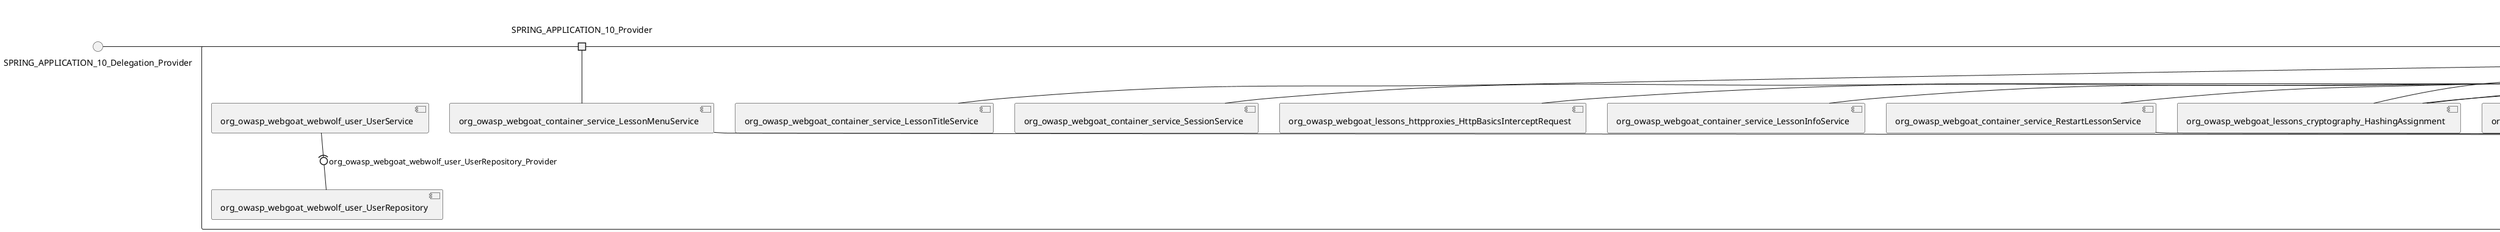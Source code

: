 @startuml
skinparam fixCircleLabelOverlapping true
skinparam componentStyle uml2
() SPRING_APPLICATION_10_Delegation_Provider
() SPRING_APPLICATION_11_Delegation_Provider
() SPRING_APPLICATION_12_Delegation_Provider
() SPRING_APPLICATION_13_Delegation_Provider
() SPRING_APPLICATION_14_Delegation_Provider
() SPRING_APPLICATION_15_Delegation_Provider
() SPRING_APPLICATION_16_Delegation_Provider
() SPRING_APPLICATION_2_Delegation_Provider
() SPRING_APPLICATION_3_Delegation_Provider
() SPRING_APPLICATION_4_Delegation_Provider
() SPRING_APPLICATION_5_Delegation_Provider
() SPRING_APPLICATION_6_Delegation_Provider
() SPRING_APPLICATION_7_Delegation_Provider
() SPRING_APPLICATION_8_Delegation_Provider
() SPRING_APPLICATION_9_Delegation_Provider
() SPRING_APPLICATION_BypassRestrictions_FieldRestrictions_POST_Delegation_Provider
() SPRING_APPLICATION_BypassRestrictions_frontendValidation_POST_Delegation_Provider
() SPRING_APPLICATION_ChromeDevTools_dummy_POST_Delegation_Provider
() SPRING_APPLICATION_ChromeDevTools_network_POST_Delegation_Provider
() SPRING_APPLICATION_CrossSiteScriptingStored_stored_xss_POST_Delegation_Provider
() SPRING_APPLICATION_CrossSiteScriptingStored_stored_xss_follow_up_POST_Delegation_Provider
() SPRING_APPLICATION_CrossSiteScripting_attack1_POST_Delegation_Provider
() SPRING_APPLICATION_CrossSiteScripting_attack3_POST_Delegation_Provider
() SPRING_APPLICATION_CrossSiteScripting_attack4_POST_Delegation_Provider
() SPRING_APPLICATION_CrossSiteScripting_attack5a_GET_Delegation_Provider
() SPRING_APPLICATION_CrossSiteScripting_attack6a_POST_Delegation_Provider
() SPRING_APPLICATION_CrossSiteScripting_dom_follow_up_POST_Delegation_Provider
() SPRING_APPLICATION_CrossSiteScripting_phone_home_xss_POST_Delegation_Provider
() SPRING_APPLICATION_CrossSiteScripting_quiz_GET_POST_Delegation_Provider
() SPRING_APPLICATION_Delegation_Provider
() SPRING_APPLICATION_GET_10_Delegation_Provider
() SPRING_APPLICATION_GET_11_Delegation_Provider
() SPRING_APPLICATION_GET_2_Delegation_Provider
() SPRING_APPLICATION_GET_3_Delegation_Provider
() SPRING_APPLICATION_GET_4_Delegation_Provider
() SPRING_APPLICATION_GET_5_Delegation_Provider
() SPRING_APPLICATION_GET_6_Delegation_Provider
() SPRING_APPLICATION_GET_7_Delegation_Provider
() SPRING_APPLICATION_GET_8_Delegation_Provider
() SPRING_APPLICATION_GET_9_Delegation_Provider
() SPRING_APPLICATION_GET_Delegation_Provider
() SPRING_APPLICATION_HtmlTampering_task_POST_Delegation_Provider
() SPRING_APPLICATION_HttpBasics_attack1_POST_Delegation_Provider
() SPRING_APPLICATION_HttpBasics_attack2_POST_Delegation_Provider
() SPRING_APPLICATION_IDOR_diff_attributes_POST_Delegation_Provider
() SPRING_APPLICATION_IDOR_login_POST_Delegation_Provider
() SPRING_APPLICATION_IDOR_profile_alt_path_POST_Delegation_Provider
() SPRING_APPLICATION_InsecureDeserialization_task_POST_Delegation_Provider
() SPRING_APPLICATION_InsecureLogin_Delegation_Provider
() SPRING_APPLICATION_JWT_decode_POST_Delegation_Provider
() SPRING_APPLICATION_JWT_jku_Delegation_Provider
() SPRING_APPLICATION_JWT_kid_Delegation_Provider
() SPRING_APPLICATION_JWT_quiz_GET_POST_Delegation_Provider
() SPRING_APPLICATION_JWT_refresh_Delegation_Provider
() SPRING_APPLICATION_JWT_secret_POST_Delegation_Provider
() SPRING_APPLICATION_JWT_votings_Delegation_Provider
() SPRING_APPLICATION_LogSpoofing_log_bleeding_POST_Delegation_Provider
() SPRING_APPLICATION_LogSpoofing_log_spoofing_POST_Delegation_Provider
() SPRING_APPLICATION_POST_10_Delegation_Provider
() SPRING_APPLICATION_POST_11_Delegation_Provider
() SPRING_APPLICATION_POST_12_Delegation_Provider
() SPRING_APPLICATION_POST_13_Delegation_Provider
() SPRING_APPLICATION_POST_14_Delegation_Provider
() SPRING_APPLICATION_POST_15_Delegation_Provider
() SPRING_APPLICATION_POST_16_Delegation_Provider
() SPRING_APPLICATION_POST_17_Delegation_Provider
() SPRING_APPLICATION_POST_18_Delegation_Provider
() SPRING_APPLICATION_POST_2_Delegation_Provider
() SPRING_APPLICATION_POST_3_Delegation_Provider
() SPRING_APPLICATION_POST_4_Delegation_Provider
() SPRING_APPLICATION_POST_5_Delegation_Provider
() SPRING_APPLICATION_POST_6_Delegation_Provider
() SPRING_APPLICATION_POST_7_Delegation_Provider
() SPRING_APPLICATION_POST_8_Delegation_Provider
() SPRING_APPLICATION_POST_9_Delegation_Provider
() SPRING_APPLICATION_POST_Delegation_Provider
() SPRING_APPLICATION_PUT_Delegation_Provider
() SPRING_APPLICATION_PasswordReset_ForgotPassword_create_password_reset_link_POST_Delegation_Provider
() SPRING_APPLICATION_PasswordReset_SecurityQuestions_POST_Delegation_Provider
() SPRING_APPLICATION_PasswordReset_reset_Delegation_Provider
() SPRING_APPLICATION_PasswordReset_simple_mail_reset_POST_Delegation_Provider
() SPRING_APPLICATION_PathTraversal_profile_picture_GET_Delegation_Provider
() SPRING_APPLICATION_PathTraversal_profile_picture_fix_GET_Delegation_Provider
() SPRING_APPLICATION_PathTraversal_profile_upload_POST_Delegation_Provider
() SPRING_APPLICATION_PathTraversal_profile_upload_fix_POST_Delegation_Provider
() SPRING_APPLICATION_PathTraversal_profile_upload_remove_user_input_POST_Delegation_Provider
() SPRING_APPLICATION_PathTraversal_random_POST_Delegation_Provider
() SPRING_APPLICATION_PathTraversal_random_picture_GET_Delegation_Provider
() SPRING_APPLICATION_PathTraversal_zip_slip_Delegation_Provider
() SPRING_APPLICATION_SSRF_task1_POST_Delegation_Provider
() SPRING_APPLICATION_SSRF_task2_POST_Delegation_Provider
() SPRING_APPLICATION_SecurePasswords_assignment_POST_Delegation_Provider
() SPRING_APPLICATION_SqlInjectionAdvanced_attack6a_POST_Delegation_Provider
() SPRING_APPLICATION_SqlInjectionAdvanced_attack6b_POST_Delegation_Provider
() SPRING_APPLICATION_SqlInjectionAdvanced_challenge_Login_POST_Delegation_Provider
() SPRING_APPLICATION_SqlInjectionAdvanced_challenge_PUT_Delegation_Provider
() SPRING_APPLICATION_SqlInjectionAdvanced_quiz_GET_POST_Delegation_Provider
() SPRING_APPLICATION_SqlInjectionMitigations_attack10a_POST_Delegation_Provider
() SPRING_APPLICATION_SqlInjectionMitigations_attack10b_POST_Delegation_Provider
() SPRING_APPLICATION_SqlInjectionMitigations_attack12a_POST_Delegation_Provider
() SPRING_APPLICATION_SqlInjectionMitigations_servers_GET_Delegation_Provider
() SPRING_APPLICATION_SqlInjection_assignment5a_POST_Delegation_Provider
() SPRING_APPLICATION_SqlInjection_assignment5b_POST_Delegation_Provider
() SPRING_APPLICATION_SqlInjection_attack10_POST_Delegation_Provider
() SPRING_APPLICATION_SqlInjection_attack2_POST_Delegation_Provider
() SPRING_APPLICATION_SqlInjection_attack3_POST_Delegation_Provider
() SPRING_APPLICATION_SqlInjection_attack4_POST_Delegation_Provider
() SPRING_APPLICATION_SqlInjection_attack5_POST_Delegation_Provider
() SPRING_APPLICATION_SqlInjection_attack8_POST_Delegation_Provider
() SPRING_APPLICATION_SqlInjection_attack9_POST_Delegation_Provider
() SPRING_APPLICATION_SqlOnlyInputValidationOnKeywords_attack_POST_Delegation_Provider
() SPRING_APPLICATION_SqlOnlyInputValidation_attack_POST_Delegation_Provider
() SPRING_APPLICATION_VulnerableComponents_attack1_POST_Delegation_Provider
() SPRING_APPLICATION_WebWolf_GET_Delegation_Provider
() SPRING_APPLICATION_WebWolf_landing_Delegation_Provider
() SPRING_APPLICATION_WebWolf_mail_Delegation_Provider
() SPRING_APPLICATION_challenge_1_POST_Delegation_Provider
() SPRING_APPLICATION_challenge_5_POST_Delegation_Provider
() SPRING_APPLICATION_challenge_7_Delegation_Provider
() SPRING_APPLICATION_challenge_8_Delegation_Provider
() SPRING_APPLICATION_challenge_logo_Delegation_Provider
() SPRING_APPLICATION_cia_quiz_GET_POST_Delegation_Provider
() SPRING_APPLICATION_clientSideFiltering_attack1_POST_Delegation_Provider
() SPRING_APPLICATION_clientSideFiltering_challenge_store_coupons_GET_Delegation_Provider
() SPRING_APPLICATION_clientSideFiltering_getItForFree_POST_Delegation_Provider
() SPRING_APPLICATION_clientSideFiltering_salaries_GET_Delegation_Provider
() SPRING_APPLICATION_crypto_encoding_basic_auth_POST_Delegation_Provider
() SPRING_APPLICATION_crypto_encoding_xor_POST_Delegation_Provider
() SPRING_APPLICATION_crypto_hashing_POST_Delegation_Provider
() SPRING_APPLICATION_crypto_secure_defaults_POST_Delegation_Provider
() SPRING_APPLICATION_crypto_signing_verify_POST_Delegation_Provider
() SPRING_APPLICATION_csrf_feedback_message_POST_Delegation_Provider
() SPRING_APPLICATION_csrf_review_POST_Delegation_Provider
() SPRING_APPLICATION_files_GET_Delegation_Provider
() SPRING_APPLICATION_fileupload_POST_Delegation_Provider
() SPRING_APPLICATION_jwt_Delegation_Provider
() SPRING_APPLICATION_landing_Delegation_Provider
() SPRING_APPLICATION_lesson_template_Delegation_Provider
() SPRING_APPLICATION_login_oauth_mvc_GET_Delegation_Provider
() SPRING_APPLICATION_mail_DELETE_GET_POST_Delegation_Provider
() SPRING_APPLICATION_register_mvc_POST_Delegation_Provider
() SPRING_APPLICATION_registration_GET_Delegation_Provider
() SPRING_APPLICATION_requests_GET_Delegation_Provider
() SPRING_APPLICATION_scoreboard_data_GET_Delegation_Provider
() SPRING_APPLICATION_server_directory_GET_Delegation_Provider
() SPRING_APPLICATION_service_debug_labels_mvc_Delegation_Provider
() SPRING_APPLICATION_service_lessonoverview_mvc_Delegation_Provider
() SPRING_APPLICATION_xxe_comments_GET_Delegation_Provider
rectangle System {
[org_owasp_webgoat_container_HammerHead] [[webgoat-webgoat.repository#_WTwDMlRlEe-xbrenR4bjzw]]
[org_owasp_webgoat_container_WebWolfRedirect] [[webgoat-webgoat.repository#_WTwDMlRlEe-xbrenR4bjzw]]
[org_owasp_webgoat_container_controller_StartLesson] [[webgoat-webgoat.repository#_WTwDMlRlEe-xbrenR4bjzw]]
[org_owasp_webgoat_container_controller_Welcome] [[webgoat-webgoat.repository#_WTwDMlRlEe-xbrenR4bjzw]]
[org_owasp_webgoat_container_i18n_PluginMessages_Provider] [[webgoat-webgoat.repository#_WTwDMlRlEe-xbrenR4bjzw]]
[org_owasp_webgoat_container_report_ReportCardController] [[webgoat-webgoat.repository#_WTwDMlRlEe-xbrenR4bjzw]]
[org_owasp_webgoat_container_service_EnvironmentService] [[webgoat-webgoat.repository#_WTwDMlRlEe-xbrenR4bjzw]]
[org_owasp_webgoat_container_service_HintService] [[webgoat-webgoat.repository#_WTwDMlRlEe-xbrenR4bjzw]]
[org_owasp_webgoat_container_service_LabelDebugService] [[webgoat-webgoat.repository#_WTwDMlRlEe-xbrenR4bjzw]]
[org_owasp_webgoat_container_service_LabelService] [[webgoat-webgoat.repository#_WTwDMlRlEe-xbrenR4bjzw]]
[org_owasp_webgoat_container_service_LessonInfoService] [[webgoat-webgoat.repository#_WTwDMlRlEe-xbrenR4bjzw]]
[org_owasp_webgoat_container_service_LessonMenuService] [[webgoat-webgoat.repository#_WTwDMlRlEe-xbrenR4bjzw]]
[org_owasp_webgoat_container_service_LessonProgressService] [[webgoat-webgoat.repository#_WTwDMlRlEe-xbrenR4bjzw]]
[org_owasp_webgoat_container_service_LessonTitleService] [[webgoat-webgoat.repository#_WTwDMlRlEe-xbrenR4bjzw]]
[org_owasp_webgoat_container_service_RestartLessonService] [[webgoat-webgoat.repository#_WTwDMlRlEe-xbrenR4bjzw]]
[org_owasp_webgoat_container_service_SessionService] [[webgoat-webgoat.repository#_WTwDMlRlEe-xbrenR4bjzw]]
[org_owasp_webgoat_container_session_UserSessionData_Provider] [[webgoat-webgoat.repository#_WTwDMlRlEe-xbrenR4bjzw]]
[org_owasp_webgoat_container_session_WebSession_Provider] [[webgoat-webgoat.repository#_WTwDMlRlEe-xbrenR4bjzw]]
[org_owasp_webgoat_container_users_RegistrationController] [[webgoat-webgoat.repository#_WTwDMlRlEe-xbrenR4bjzw]]
[org_owasp_webgoat_container_users_Scoreboard] [[webgoat-webgoat.repository#_WTwDMlRlEe-xbrenR4bjzw]]
[org_owasp_webgoat_container_users_UserProgressRepository] [[webgoat-webgoat.repository#_WTwDMlRlEe-xbrenR4bjzw]]
[org_owasp_webgoat_container_users_UserRepository] [[webgoat-webgoat.repository#_WTwDMlRlEe-xbrenR4bjzw]]
[org_owasp_webgoat_container_users_UserService] [[webgoat-webgoat.repository#_WTwDMlRlEe-xbrenR4bjzw]]
[org_owasp_webgoat_lessons_authbypass_VerifyAccount] [[webgoat-webgoat.repository#_WTwDMlRlEe-xbrenR4bjzw]]
[org_owasp_webgoat_lessons_bypassrestrictions_BypassRestrictionsFieldRestrictions] [[webgoat-webgoat.repository#_WTwDMlRlEe-xbrenR4bjzw]]
[org_owasp_webgoat_lessons_bypassrestrictions_BypassRestrictionsFrontendValidation] [[webgoat-webgoat.repository#_WTwDMlRlEe-xbrenR4bjzw]]
[org_owasp_webgoat_lessons_challenges_FlagController] [[webgoat-webgoat.repository#_WTwDMlRlEe-xbrenR4bjzw]]
[org_owasp_webgoat_lessons_challenges_challenge1_Assignment1] [[webgoat-webgoat.repository#_WTwDMlRlEe-xbrenR4bjzw]]
[org_owasp_webgoat_lessons_challenges_challenge1_ImageServlet] [[webgoat-webgoat.repository#_WTwDMlRlEe-xbrenR4bjzw]]
[org_owasp_webgoat_lessons_challenges_challenge5_Assignment5] [[webgoat-webgoat.repository#_WTwDMlRlEe-xbrenR4bjzw]]
[org_owasp_webgoat_lessons_challenges_challenge7_Assignment7] [[webgoat-webgoat.repository#_WTwDMlRlEe-xbrenR4bjzw]]
[org_owasp_webgoat_lessons_challenges_challenge8_Assignment8] [[webgoat-webgoat.repository#_WTwDMlRlEe-xbrenR4bjzw]]
[org_owasp_webgoat_lessons_chromedevtools_NetworkDummy] [[webgoat-webgoat.repository#_WTwDMlRlEe-xbrenR4bjzw]]
[org_owasp_webgoat_lessons_chromedevtools_NetworkLesson] [[webgoat-webgoat.repository#_WTwDMlRlEe-xbrenR4bjzw]]
[org_owasp_webgoat_lessons_cia_CIAQuiz] [[webgoat-webgoat.repository#_WTwDMlRlEe-xbrenR4bjzw]]
[org_owasp_webgoat_lessons_clientsidefiltering_ClientSideFilteringAssignment] [[webgoat-webgoat.repository#_WTwDMlRlEe-xbrenR4bjzw]]
[org_owasp_webgoat_lessons_clientsidefiltering_ClientSideFilteringFreeAssignment] [[webgoat-webgoat.repository#_WTwDMlRlEe-xbrenR4bjzw]]
[org_owasp_webgoat_lessons_clientsidefiltering_Salaries] [[webgoat-webgoat.repository#_WTwDMlRlEe-xbrenR4bjzw]]
[org_owasp_webgoat_lessons_clientsidefiltering_ShopEndpoint] [[webgoat-webgoat.repository#_WTwDMlRlEe-xbrenR4bjzw]]
[org_owasp_webgoat_lessons_cryptography_EncodingAssignment] [[webgoat-webgoat.repository#_WTwDMlRlEe-xbrenR4bjzw]]
[org_owasp_webgoat_lessons_cryptography_HashingAssignment] [[webgoat-webgoat.repository#_WTwDMlRlEe-xbrenR4bjzw]]
[org_owasp_webgoat_lessons_cryptography_SecureDefaultsAssignment] [[webgoat-webgoat.repository#_WTwDMlRlEe-xbrenR4bjzw]]
[org_owasp_webgoat_lessons_cryptography_SigningAssignment] [[webgoat-webgoat.repository#_WTwDMlRlEe-xbrenR4bjzw]]
[org_owasp_webgoat_lessons_cryptography_XOREncodingAssignment] [[webgoat-webgoat.repository#_WTwDMlRlEe-xbrenR4bjzw]]
[org_owasp_webgoat_lessons_csrf_CSRFConfirmFlag1] [[webgoat-webgoat.repository#_WTwDMlRlEe-xbrenR4bjzw]]
[org_owasp_webgoat_lessons_csrf_CSRFFeedback] [[webgoat-webgoat.repository#_WTwDMlRlEe-xbrenR4bjzw]]
[org_owasp_webgoat_lessons_csrf_CSRFGetFlag] [[webgoat-webgoat.repository#_WTwDMlRlEe-xbrenR4bjzw]]
[org_owasp_webgoat_lessons_csrf_CSRFLogin] [[webgoat-webgoat.repository#_WTwDMlRlEe-xbrenR4bjzw]]
[org_owasp_webgoat_lessons_csrf_ForgedReviews] [[webgoat-webgoat.repository#_WTwDMlRlEe-xbrenR4bjzw]]
[org_owasp_webgoat_lessons_csrf_ObjectMapper_Provider] [[webgoat-webgoat.repository#_WTwDMlRlEe-xbrenR4bjzw]]
[org_owasp_webgoat_lessons_deserialization_InsecureDeserializationTask] [[webgoat-webgoat.repository#_WTwDMlRlEe-xbrenR4bjzw]]
[org_owasp_webgoat_lessons_hijacksession_HijackSessionAssignment] [[webgoat-webgoat.repository#_WTwDMlRlEe-xbrenR4bjzw]]
[org_owasp_webgoat_lessons_hijacksession_cas_HijackSessionAuthenticationProvider] [[webgoat-webgoat.repository#_WTwDMlRlEe-xbrenR4bjzw]]
[org_owasp_webgoat_lessons_htmltampering_HtmlTamperingTask] [[webgoat-webgoat.repository#_WTwDMlRlEe-xbrenR4bjzw]]
[org_owasp_webgoat_lessons_httpbasics_HttpBasicsLesson] [[webgoat-webgoat.repository#_WTwDMlRlEe-xbrenR4bjzw]]
[org_owasp_webgoat_lessons_httpbasics_HttpBasicsQuiz] [[webgoat-webgoat.repository#_WTwDMlRlEe-xbrenR4bjzw]]
[org_owasp_webgoat_lessons_httpproxies_HttpBasicsInterceptRequest] [[webgoat-webgoat.repository#_WTwDMlRlEe-xbrenR4bjzw]]
[org_owasp_webgoat_lessons_idor_IDORDiffAttributes] [[webgoat-webgoat.repository#_WTwDMlRlEe-xbrenR4bjzw]]
[org_owasp_webgoat_lessons_idor_IDOREditOtherProfile] [[webgoat-webgoat.repository#_WTwDMlRlEe-xbrenR4bjzw]]
[org_owasp_webgoat_lessons_idor_IDORLogin] [[webgoat-webgoat.repository#_WTwDMlRlEe-xbrenR4bjzw]]
[org_owasp_webgoat_lessons_idor_IDORViewOtherProfile] [[webgoat-webgoat.repository#_WTwDMlRlEe-xbrenR4bjzw]]
[org_owasp_webgoat_lessons_idor_IDORViewOwnProfile] [[webgoat-webgoat.repository#_WTwDMlRlEe-xbrenR4bjzw]]
[org_owasp_webgoat_lessons_idor_IDORViewOwnProfileAltUrl] [[webgoat-webgoat.repository#_WTwDMlRlEe-xbrenR4bjzw]]
[org_owasp_webgoat_lessons_insecurelogin_InsecureLoginTask] [[webgoat-webgoat.repository#_WTwDMlRlEe-xbrenR4bjzw]]
[org_owasp_webgoat_lessons_jwt_JWTDecodeEndpoint] [[webgoat-webgoat.repository#_WTwDMlRlEe-xbrenR4bjzw]]
[org_owasp_webgoat_lessons_jwt_JWTQuiz] [[webgoat-webgoat.repository#_WTwDMlRlEe-xbrenR4bjzw]]
[org_owasp_webgoat_lessons_jwt_JWTRefreshEndpoint] [[webgoat-webgoat.repository#_WTwDMlRlEe-xbrenR4bjzw]]
[org_owasp_webgoat_lessons_jwt_JWTSecretKeyEndpoint] [[webgoat-webgoat.repository#_WTwDMlRlEe-xbrenR4bjzw]]
[org_owasp_webgoat_lessons_jwt_JWTVotesEndpoint] [[webgoat-webgoat.repository#_WTwDMlRlEe-xbrenR4bjzw]]
[org_owasp_webgoat_lessons_jwt_claimmisuse_JWTHeaderJKUEndpoint] [[webgoat-webgoat.repository#_WTwDMlRlEe-xbrenR4bjzw]]
[org_owasp_webgoat_lessons_jwt_claimmisuse_JWTHeaderKIDEndpoint] [[webgoat-webgoat.repository#_WTwDMlRlEe-xbrenR4bjzw]]
[org_owasp_webgoat_lessons_lessontemplate_SampleAttack] [[webgoat-webgoat.repository#_WTwDMlRlEe-xbrenR4bjzw]]
[org_owasp_webgoat_lessons_logging_LogBleedingTask] [[webgoat-webgoat.repository#_WTwDMlRlEe-xbrenR4bjzw]]
[org_owasp_webgoat_lessons_logging_LogSpoofingTask] [[webgoat-webgoat.repository#_WTwDMlRlEe-xbrenR4bjzw]]
[org_owasp_webgoat_lessons_missingac_MissingFunctionACHiddenMenus] [[webgoat-webgoat.repository#_WTwDMlRlEe-xbrenR4bjzw]]
[org_owasp_webgoat_lessons_missingac_MissingFunctionACUsers] [[webgoat-webgoat.repository#_WTwDMlRlEe-xbrenR4bjzw]]
[org_owasp_webgoat_lessons_missingac_MissingFunctionACYourHash] [[webgoat-webgoat.repository#_WTwDMlRlEe-xbrenR4bjzw]]
[org_owasp_webgoat_lessons_missingac_MissingFunctionACYourHashAdmin] [[webgoat-webgoat.repository#_WTwDMlRlEe-xbrenR4bjzw]]
[org_owasp_webgoat_lessons_passwordreset_QuestionsAssignment] [[webgoat-webgoat.repository#_WTwDMlRlEe-xbrenR4bjzw]]
[org_owasp_webgoat_lessons_passwordreset_ResetLinkAssignment] [[webgoat-webgoat.repository#_WTwDMlRlEe-xbrenR4bjzw]]
[org_owasp_webgoat_lessons_passwordreset_ResetLinkAssignmentForgotPassword] [[webgoat-webgoat.repository#_WTwDMlRlEe-xbrenR4bjzw]]
[org_owasp_webgoat_lessons_passwordreset_SecurityQuestionAssignment] [[webgoat-webgoat.repository#_WTwDMlRlEe-xbrenR4bjzw]]
[org_owasp_webgoat_lessons_passwordreset_SimpleMailAssignment] [[webgoat-webgoat.repository#_WTwDMlRlEe-xbrenR4bjzw]]
[org_owasp_webgoat_lessons_passwordreset_TriedQuestions] [[webgoat-webgoat.repository#_WTwDMlRlEe-xbrenR4bjzw]]
[org_owasp_webgoat_lessons_pathtraversal_ProfileUpload] [[webgoat-webgoat.repository#_WTwDMlRlEe-xbrenR4bjzw]]
[org_owasp_webgoat_lessons_pathtraversal_ProfileUploadFix] [[webgoat-webgoat.repository#_WTwDMlRlEe-xbrenR4bjzw]]
[org_owasp_webgoat_lessons_pathtraversal_ProfileUploadRemoveUserInput] [[webgoat-webgoat.repository#_WTwDMlRlEe-xbrenR4bjzw]]
[org_owasp_webgoat_lessons_pathtraversal_ProfileUploadRetrieval] [[webgoat-webgoat.repository#_WTwDMlRlEe-xbrenR4bjzw]]
[org_owasp_webgoat_lessons_pathtraversal_ProfileZipSlip] [[webgoat-webgoat.repository#_WTwDMlRlEe-xbrenR4bjzw]]
[org_owasp_webgoat_lessons_securepasswords_SecurePasswordsAssignment] [[webgoat-webgoat.repository#_WTwDMlRlEe-xbrenR4bjzw]]
[org_owasp_webgoat_lessons_spoofcookie_SpoofCookieAssignment] [[webgoat-webgoat.repository#_WTwDMlRlEe-xbrenR4bjzw]]
[org_owasp_webgoat_lessons_sqlinjection_advanced_SqlInjectionChallenge] [[webgoat-webgoat.repository#_WTwDMlRlEe-xbrenR4bjzw]]
[org_owasp_webgoat_lessons_sqlinjection_advanced_SqlInjectionChallengeLogin] [[webgoat-webgoat.repository#_WTwDMlRlEe-xbrenR4bjzw]]
[org_owasp_webgoat_lessons_sqlinjection_advanced_SqlInjectionLesson6a] [[webgoat-webgoat.repository#_WTwDMlRlEe-xbrenR4bjzw]]
[org_owasp_webgoat_lessons_sqlinjection_advanced_SqlInjectionLesson6b] [[webgoat-webgoat.repository#_WTwDMlRlEe-xbrenR4bjzw]]
[org_owasp_webgoat_lessons_sqlinjection_advanced_SqlInjectionQuiz] [[webgoat-webgoat.repository#_WTwDMlRlEe-xbrenR4bjzw]]
[org_owasp_webgoat_lessons_sqlinjection_introduction_SqlInjectionLesson10] [[webgoat-webgoat.repository#_WTwDMlRlEe-xbrenR4bjzw]]
[org_owasp_webgoat_lessons_sqlinjection_introduction_SqlInjectionLesson2] [[webgoat-webgoat.repository#_WTwDMlRlEe-xbrenR4bjzw]]
[org_owasp_webgoat_lessons_sqlinjection_introduction_SqlInjectionLesson3] [[webgoat-webgoat.repository#_WTwDMlRlEe-xbrenR4bjzw]]
[org_owasp_webgoat_lessons_sqlinjection_introduction_SqlInjectionLesson4] [[webgoat-webgoat.repository#_WTwDMlRlEe-xbrenR4bjzw]]
[org_owasp_webgoat_lessons_sqlinjection_introduction_SqlInjectionLesson5] [[webgoat-webgoat.repository#_WTwDMlRlEe-xbrenR4bjzw]]
[org_owasp_webgoat_lessons_sqlinjection_introduction_SqlInjectionLesson5a] [[webgoat-webgoat.repository#_WTwDMlRlEe-xbrenR4bjzw]]
[org_owasp_webgoat_lessons_sqlinjection_introduction_SqlInjectionLesson5b] [[webgoat-webgoat.repository#_WTwDMlRlEe-xbrenR4bjzw]]
[org_owasp_webgoat_lessons_sqlinjection_introduction_SqlInjectionLesson8] [[webgoat-webgoat.repository#_WTwDMlRlEe-xbrenR4bjzw]]
[org_owasp_webgoat_lessons_sqlinjection_introduction_SqlInjectionLesson9] [[webgoat-webgoat.repository#_WTwDMlRlEe-xbrenR4bjzw]]
[org_owasp_webgoat_lessons_sqlinjection_mitigation_Servers] [[webgoat-webgoat.repository#_WTwDMlRlEe-xbrenR4bjzw]]
[org_owasp_webgoat_lessons_sqlinjection_mitigation_SqlInjectionLesson10a] [[webgoat-webgoat.repository#_WTwDMlRlEe-xbrenR4bjzw]]
[org_owasp_webgoat_lessons_sqlinjection_mitigation_SqlInjectionLesson10b] [[webgoat-webgoat.repository#_WTwDMlRlEe-xbrenR4bjzw]]
[org_owasp_webgoat_lessons_sqlinjection_mitigation_SqlInjectionLesson13] [[webgoat-webgoat.repository#_WTwDMlRlEe-xbrenR4bjzw]]
[org_owasp_webgoat_lessons_sqlinjection_mitigation_SqlOnlyInputValidation] [[webgoat-webgoat.repository#_WTwDMlRlEe-xbrenR4bjzw]]
[org_owasp_webgoat_lessons_sqlinjection_mitigation_SqlOnlyInputValidationOnKeywords] [[webgoat-webgoat.repository#_WTwDMlRlEe-xbrenR4bjzw]]
[org_owasp_webgoat_lessons_ssrf_SSRFTask1] [[webgoat-webgoat.repository#_WTwDMlRlEe-xbrenR4bjzw]]
[org_owasp_webgoat_lessons_ssrf_SSRFTask2] [[webgoat-webgoat.repository#_WTwDMlRlEe-xbrenR4bjzw]]
[org_owasp_webgoat_lessons_vulnerablecomponents_VulnerableComponentsLesson] [[webgoat-webgoat.repository#_WTwDMlRlEe-xbrenR4bjzw]]
[org_owasp_webgoat_lessons_webwolfintroduction_LandingAssignment] [[webgoat-webgoat.repository#_WTwDMlRlEe-xbrenR4bjzw]]
[org_owasp_webgoat_lessons_webwolfintroduction_MailAssignment] [[webgoat-webgoat.repository#_WTwDMlRlEe-xbrenR4bjzw]]
[org_owasp_webgoat_lessons_xss_CrossSiteScriptingLesson1] [[webgoat-webgoat.repository#_WTwDMlRlEe-xbrenR4bjzw]]
[org_owasp_webgoat_lessons_xss_CrossSiteScriptingLesson3] [[webgoat-webgoat.repository#_WTwDMlRlEe-xbrenR4bjzw]]
[org_owasp_webgoat_lessons_xss_CrossSiteScriptingLesson4] [[webgoat-webgoat.repository#_WTwDMlRlEe-xbrenR4bjzw]]
[org_owasp_webgoat_lessons_xss_CrossSiteScriptingLesson5a] [[webgoat-webgoat.repository#_WTwDMlRlEe-xbrenR4bjzw]]
[org_owasp_webgoat_lessons_xss_CrossSiteScriptingLesson6a] [[webgoat-webgoat.repository#_WTwDMlRlEe-xbrenR4bjzw]]
[org_owasp_webgoat_lessons_xss_CrossSiteScriptingQuiz] [[webgoat-webgoat.repository#_WTwDMlRlEe-xbrenR4bjzw]]
[org_owasp_webgoat_lessons_xss_DOMCrossSiteScripting] [[webgoat-webgoat.repository#_WTwDMlRlEe-xbrenR4bjzw]]
[org_owasp_webgoat_lessons_xss_DOMCrossSiteScriptingVerifier] [[webgoat-webgoat.repository#_WTwDMlRlEe-xbrenR4bjzw]]
[org_owasp_webgoat_lessons_xss_stored_StoredCrossSiteScriptingVerifier] [[webgoat-webgoat.repository#_WTwDMlRlEe-xbrenR4bjzw]]
[org_owasp_webgoat_lessons_xss_stored_StoredXssComments] [[webgoat-webgoat.repository#_WTwDMlRlEe-xbrenR4bjzw]]
[org_owasp_webgoat_lessons_xxe_BlindSendFileAssignment] [[webgoat-webgoat.repository#_WTwDMlRlEe-xbrenR4bjzw]]
[org_owasp_webgoat_lessons_xxe_CommentsCache] [[webgoat-webgoat.repository#_WTwDMlRlEe-xbrenR4bjzw]]
[org_owasp_webgoat_lessons_xxe_CommentsEndpoint] [[webgoat-webgoat.repository#_WTwDMlRlEe-xbrenR4bjzw]]
[org_owasp_webgoat_lessons_xxe_ContentTypeAssignment] [[webgoat-webgoat.repository#_WTwDMlRlEe-xbrenR4bjzw]]
[org_owasp_webgoat_lessons_xxe_SimpleXXE] [[webgoat-webgoat.repository#_WTwDMlRlEe-xbrenR4bjzw]]
[org_owasp_webgoat_webwolf_FileServer] [[webgoat-webgoat.repository#_WTwDMlRlEe-xbrenR4bjzw]]
[org_owasp_webgoat_webwolf_jwt_JWTController] [[webgoat-webgoat.repository#_WTwDMlRlEe-xbrenR4bjzw]]
[org_owasp_webgoat_webwolf_mailbox_MailboxController] [[webgoat-webgoat.repository#_WTwDMlRlEe-xbrenR4bjzw]]
[org_owasp_webgoat_webwolf_mailbox_MailboxRepository] [[webgoat-webgoat.repository#_WTwDMlRlEe-xbrenR4bjzw]]
[org_owasp_webgoat_webwolf_requests_LandingPage] [[webgoat-webgoat.repository#_WTwDMlRlEe-xbrenR4bjzw]]
[org_owasp_webgoat_webwolf_requests_Requests] [[webgoat-webgoat.repository#_WTwDMlRlEe-xbrenR4bjzw]]
[org_owasp_webgoat_webwolf_user_UserRepository] [[webgoat-webgoat.repository#_WTwDMlRlEe-xbrenR4bjzw]]
[org_owasp_webgoat_webwolf_user_UserService] [[webgoat-webgoat.repository#_WTwDMlRlEe-xbrenR4bjzw]]
port SPRING_APPLICATION_10_Provider
SPRING_APPLICATION_10_Delegation_Provider - SPRING_APPLICATION_10_Provider
SPRING_APPLICATION_10_Provider - [org_owasp_webgoat_container_service_LessonMenuService]
port SPRING_APPLICATION_11_Provider
SPRING_APPLICATION_11_Delegation_Provider - SPRING_APPLICATION_11_Provider
SPRING_APPLICATION_11_Provider - [org_owasp_webgoat_lessons_jwt_JWTSecretKeyEndpoint]
port SPRING_APPLICATION_12_Provider
SPRING_APPLICATION_12_Delegation_Provider - SPRING_APPLICATION_12_Provider
SPRING_APPLICATION_12_Provider - [org_owasp_webgoat_container_service_LessonTitleService]
port SPRING_APPLICATION_13_Provider
SPRING_APPLICATION_13_Delegation_Provider - SPRING_APPLICATION_13_Provider
SPRING_APPLICATION_13_Provider - [org_owasp_webgoat_lessons_cryptography_SigningAssignment]
port SPRING_APPLICATION_14_Provider
SPRING_APPLICATION_14_Delegation_Provider - SPRING_APPLICATION_14_Provider
SPRING_APPLICATION_14_Provider - [org_owasp_webgoat_container_service_SessionService]
port SPRING_APPLICATION_15_Provider
SPRING_APPLICATION_15_Delegation_Provider - SPRING_APPLICATION_15_Provider
SPRING_APPLICATION_15_Provider - [org_owasp_webgoat_lessons_httpproxies_HttpBasicsInterceptRequest]
port SPRING_APPLICATION_16_Provider
SPRING_APPLICATION_16_Delegation_Provider - SPRING_APPLICATION_16_Provider
SPRING_APPLICATION_16_Provider - [org_owasp_webgoat_container_service_LessonInfoService]
port SPRING_APPLICATION_2_Provider
SPRING_APPLICATION_2_Delegation_Provider - SPRING_APPLICATION_2_Provider
SPRING_APPLICATION_2_Provider - [org_owasp_webgoat_container_service_RestartLessonService]
port SPRING_APPLICATION_3_Provider
SPRING_APPLICATION_3_Delegation_Provider - SPRING_APPLICATION_3_Provider
SPRING_APPLICATION_3_Provider - [org_owasp_webgoat_container_controller_StartLesson]
port SPRING_APPLICATION_4_Provider
SPRING_APPLICATION_4_Delegation_Provider - SPRING_APPLICATION_4_Provider
SPRING_APPLICATION_4_Provider - [org_owasp_webgoat_lessons_cryptography_HashingAssignment]
port SPRING_APPLICATION_5_Provider
SPRING_APPLICATION_5_Delegation_Provider - SPRING_APPLICATION_5_Provider
SPRING_APPLICATION_5_Provider - [org_owasp_webgoat_lessons_cryptography_HashingAssignment]
port SPRING_APPLICATION_6_Provider
SPRING_APPLICATION_6_Delegation_Provider - SPRING_APPLICATION_6_Provider
SPRING_APPLICATION_6_Provider - [org_owasp_webgoat_webwolf_FileServer]
port SPRING_APPLICATION_7_Provider
SPRING_APPLICATION_7_Delegation_Provider - SPRING_APPLICATION_7_Provider
SPRING_APPLICATION_7_Provider - [org_owasp_webgoat_container_service_LabelDebugService]
port SPRING_APPLICATION_8_Provider
SPRING_APPLICATION_8_Delegation_Provider - SPRING_APPLICATION_8_Provider
SPRING_APPLICATION_8_Provider - [org_owasp_webgoat_lessons_xxe_SimpleXXE]
port SPRING_APPLICATION_9_Provider
SPRING_APPLICATION_9_Delegation_Provider - SPRING_APPLICATION_9_Provider
SPRING_APPLICATION_9_Provider - [org_owasp_webgoat_container_HammerHead]
port SPRING_APPLICATION_BypassRestrictions_FieldRestrictions_POST_Provider
SPRING_APPLICATION_BypassRestrictions_FieldRestrictions_POST_Delegation_Provider - SPRING_APPLICATION_BypassRestrictions_FieldRestrictions_POST_Provider
SPRING_APPLICATION_BypassRestrictions_FieldRestrictions_POST_Provider - [org_owasp_webgoat_lessons_bypassrestrictions_BypassRestrictionsFieldRestrictions]
port SPRING_APPLICATION_BypassRestrictions_frontendValidation_POST_Provider
SPRING_APPLICATION_BypassRestrictions_frontendValidation_POST_Delegation_Provider - SPRING_APPLICATION_BypassRestrictions_frontendValidation_POST_Provider
SPRING_APPLICATION_BypassRestrictions_frontendValidation_POST_Provider - [org_owasp_webgoat_lessons_bypassrestrictions_BypassRestrictionsFrontendValidation]
port SPRING_APPLICATION_ChromeDevTools_dummy_POST_Provider
SPRING_APPLICATION_ChromeDevTools_dummy_POST_Delegation_Provider - SPRING_APPLICATION_ChromeDevTools_dummy_POST_Provider
SPRING_APPLICATION_ChromeDevTools_dummy_POST_Provider - [org_owasp_webgoat_lessons_chromedevtools_NetworkDummy]
port SPRING_APPLICATION_ChromeDevTools_network_POST_Provider
SPRING_APPLICATION_ChromeDevTools_network_POST_Delegation_Provider - SPRING_APPLICATION_ChromeDevTools_network_POST_Provider
SPRING_APPLICATION_ChromeDevTools_network_POST_Provider - [org_owasp_webgoat_lessons_chromedevtools_NetworkLesson]
port SPRING_APPLICATION_CrossSiteScriptingStored_stored_xss_POST_Provider
SPRING_APPLICATION_CrossSiteScriptingStored_stored_xss_POST_Delegation_Provider - SPRING_APPLICATION_CrossSiteScriptingStored_stored_xss_POST_Provider
SPRING_APPLICATION_CrossSiteScriptingStored_stored_xss_POST_Provider - [org_owasp_webgoat_lessons_xss_stored_StoredXssComments]
port SPRING_APPLICATION_CrossSiteScriptingStored_stored_xss_follow_up_POST_Provider
SPRING_APPLICATION_CrossSiteScriptingStored_stored_xss_follow_up_POST_Delegation_Provider - SPRING_APPLICATION_CrossSiteScriptingStored_stored_xss_follow_up_POST_Provider
SPRING_APPLICATION_CrossSiteScriptingStored_stored_xss_follow_up_POST_Provider - [org_owasp_webgoat_lessons_xss_stored_StoredCrossSiteScriptingVerifier]
port SPRING_APPLICATION_CrossSiteScripting_attack1_POST_Provider
SPRING_APPLICATION_CrossSiteScripting_attack1_POST_Delegation_Provider - SPRING_APPLICATION_CrossSiteScripting_attack1_POST_Provider
SPRING_APPLICATION_CrossSiteScripting_attack1_POST_Provider - [org_owasp_webgoat_lessons_xss_CrossSiteScriptingLesson1]
port SPRING_APPLICATION_CrossSiteScripting_attack3_POST_Provider
SPRING_APPLICATION_CrossSiteScripting_attack3_POST_Delegation_Provider - SPRING_APPLICATION_CrossSiteScripting_attack3_POST_Provider
SPRING_APPLICATION_CrossSiteScripting_attack3_POST_Provider - [org_owasp_webgoat_lessons_xss_CrossSiteScriptingLesson3]
port SPRING_APPLICATION_CrossSiteScripting_attack4_POST_Provider
SPRING_APPLICATION_CrossSiteScripting_attack4_POST_Delegation_Provider - SPRING_APPLICATION_CrossSiteScripting_attack4_POST_Provider
SPRING_APPLICATION_CrossSiteScripting_attack4_POST_Provider - [org_owasp_webgoat_lessons_xss_CrossSiteScriptingLesson4]
port SPRING_APPLICATION_CrossSiteScripting_attack5a_GET_Provider
SPRING_APPLICATION_CrossSiteScripting_attack5a_GET_Delegation_Provider - SPRING_APPLICATION_CrossSiteScripting_attack5a_GET_Provider
SPRING_APPLICATION_CrossSiteScripting_attack5a_GET_Provider - [org_owasp_webgoat_lessons_xss_CrossSiteScriptingLesson5a]
port SPRING_APPLICATION_CrossSiteScripting_attack6a_POST_Provider
SPRING_APPLICATION_CrossSiteScripting_attack6a_POST_Delegation_Provider - SPRING_APPLICATION_CrossSiteScripting_attack6a_POST_Provider
SPRING_APPLICATION_CrossSiteScripting_attack6a_POST_Provider - [org_owasp_webgoat_lessons_xss_CrossSiteScriptingLesson6a]
port SPRING_APPLICATION_CrossSiteScripting_dom_follow_up_POST_Provider
SPRING_APPLICATION_CrossSiteScripting_dom_follow_up_POST_Delegation_Provider - SPRING_APPLICATION_CrossSiteScripting_dom_follow_up_POST_Provider
SPRING_APPLICATION_CrossSiteScripting_dom_follow_up_POST_Provider - [org_owasp_webgoat_lessons_xss_DOMCrossSiteScriptingVerifier]
port SPRING_APPLICATION_CrossSiteScripting_phone_home_xss_POST_Provider
SPRING_APPLICATION_CrossSiteScripting_phone_home_xss_POST_Delegation_Provider - SPRING_APPLICATION_CrossSiteScripting_phone_home_xss_POST_Provider
SPRING_APPLICATION_CrossSiteScripting_phone_home_xss_POST_Provider - [org_owasp_webgoat_lessons_xss_DOMCrossSiteScripting]
port SPRING_APPLICATION_CrossSiteScripting_quiz_GET_POST_Provider
SPRING_APPLICATION_CrossSiteScripting_quiz_GET_POST_Delegation_Provider - SPRING_APPLICATION_CrossSiteScripting_quiz_GET_POST_Provider
SPRING_APPLICATION_CrossSiteScripting_quiz_GET_POST_Provider - [org_owasp_webgoat_lessons_xss_CrossSiteScriptingQuiz]
port SPRING_APPLICATION_Provider
SPRING_APPLICATION_Delegation_Provider - SPRING_APPLICATION_Provider
SPRING_APPLICATION_Provider - [org_owasp_webgoat_container_controller_StartLesson]
port SPRING_APPLICATION_GET_10_Provider
SPRING_APPLICATION_GET_10_Delegation_Provider - SPRING_APPLICATION_GET_10_Provider
SPRING_APPLICATION_GET_10_Provider - [org_owasp_webgoat_lessons_spoofcookie_SpoofCookieAssignment]
port SPRING_APPLICATION_GET_11_Provider
SPRING_APPLICATION_GET_11_Delegation_Provider - SPRING_APPLICATION_GET_11_Provider
SPRING_APPLICATION_GET_11_Provider - [org_owasp_webgoat_lessons_csrf_ForgedReviews]
port SPRING_APPLICATION_GET_2_Provider
SPRING_APPLICATION_GET_2_Delegation_Provider - SPRING_APPLICATION_GET_2_Provider
SPRING_APPLICATION_GET_2_Provider - [org_owasp_webgoat_lessons_cryptography_EncodingAssignment]
port SPRING_APPLICATION_GET_3_Provider
SPRING_APPLICATION_GET_3_Delegation_Provider - SPRING_APPLICATION_GET_3_Provider
SPRING_APPLICATION_GET_3_Provider - [org_owasp_webgoat_lessons_missingac_MissingFunctionACUsers]
port SPRING_APPLICATION_GET_4_Provider
SPRING_APPLICATION_GET_4_Delegation_Provider - SPRING_APPLICATION_GET_4_Provider
SPRING_APPLICATION_GET_4_Provider - [org_owasp_webgoat_lessons_xss_stored_StoredXssComments]
port SPRING_APPLICATION_GET_5_Provider
SPRING_APPLICATION_GET_5_Delegation_Provider - SPRING_APPLICATION_GET_5_Provider
SPRING_APPLICATION_GET_5_Provider - [org_owasp_webgoat_container_service_LabelService]
port SPRING_APPLICATION_GET_6_Provider
SPRING_APPLICATION_GET_6_Delegation_Provider - SPRING_APPLICATION_GET_6_Provider
SPRING_APPLICATION_GET_6_Provider - [org_owasp_webgoat_container_service_HintService]
port SPRING_APPLICATION_GET_7_Provider
SPRING_APPLICATION_GET_7_Delegation_Provider - SPRING_APPLICATION_GET_7_Provider
SPRING_APPLICATION_GET_7_Provider - [org_owasp_webgoat_container_controller_Welcome]
port SPRING_APPLICATION_GET_8_Provider
SPRING_APPLICATION_GET_8_Delegation_Provider - SPRING_APPLICATION_GET_8_Provider
SPRING_APPLICATION_GET_8_Provider - [org_owasp_webgoat_lessons_idor_IDORViewOtherProfile]
port SPRING_APPLICATION_GET_9_Provider
SPRING_APPLICATION_GET_9_Delegation_Provider - SPRING_APPLICATION_GET_9_Provider
SPRING_APPLICATION_GET_9_Provider - [org_owasp_webgoat_container_report_ReportCardController]
port SPRING_APPLICATION_GET_Provider
SPRING_APPLICATION_GET_Delegation_Provider - SPRING_APPLICATION_GET_Provider
SPRING_APPLICATION_GET_Provider - [org_owasp_webgoat_lessons_idor_IDORViewOwnProfile]
port SPRING_APPLICATION_HtmlTampering_task_POST_Provider
SPRING_APPLICATION_HtmlTampering_task_POST_Delegation_Provider - SPRING_APPLICATION_HtmlTampering_task_POST_Provider
SPRING_APPLICATION_HtmlTampering_task_POST_Provider - [org_owasp_webgoat_lessons_htmltampering_HtmlTamperingTask]
port SPRING_APPLICATION_HttpBasics_attack1_POST_Provider
SPRING_APPLICATION_HttpBasics_attack1_POST_Delegation_Provider - SPRING_APPLICATION_HttpBasics_attack1_POST_Provider
SPRING_APPLICATION_HttpBasics_attack1_POST_Provider - [org_owasp_webgoat_lessons_httpbasics_HttpBasicsLesson]
port SPRING_APPLICATION_HttpBasics_attack2_POST_Provider
SPRING_APPLICATION_HttpBasics_attack2_POST_Delegation_Provider - SPRING_APPLICATION_HttpBasics_attack2_POST_Provider
SPRING_APPLICATION_HttpBasics_attack2_POST_Provider - [org_owasp_webgoat_lessons_httpbasics_HttpBasicsQuiz]
port SPRING_APPLICATION_IDOR_diff_attributes_POST_Provider
SPRING_APPLICATION_IDOR_diff_attributes_POST_Delegation_Provider - SPRING_APPLICATION_IDOR_diff_attributes_POST_Provider
SPRING_APPLICATION_IDOR_diff_attributes_POST_Provider - [org_owasp_webgoat_lessons_idor_IDORDiffAttributes]
port SPRING_APPLICATION_IDOR_login_POST_Provider
SPRING_APPLICATION_IDOR_login_POST_Delegation_Provider - SPRING_APPLICATION_IDOR_login_POST_Provider
SPRING_APPLICATION_IDOR_login_POST_Provider - [org_owasp_webgoat_lessons_idor_IDORLogin]
port SPRING_APPLICATION_IDOR_profile_alt_path_POST_Provider
SPRING_APPLICATION_IDOR_profile_alt_path_POST_Delegation_Provider - SPRING_APPLICATION_IDOR_profile_alt_path_POST_Provider
SPRING_APPLICATION_IDOR_profile_alt_path_POST_Provider - [org_owasp_webgoat_lessons_idor_IDORViewOwnProfileAltUrl]
port SPRING_APPLICATION_InsecureDeserialization_task_POST_Provider
SPRING_APPLICATION_InsecureDeserialization_task_POST_Delegation_Provider - SPRING_APPLICATION_InsecureDeserialization_task_POST_Provider
SPRING_APPLICATION_InsecureDeserialization_task_POST_Provider - [org_owasp_webgoat_lessons_deserialization_InsecureDeserializationTask]
port SPRING_APPLICATION_InsecureLogin_Provider
SPRING_APPLICATION_InsecureLogin_Delegation_Provider - SPRING_APPLICATION_InsecureLogin_Provider
SPRING_APPLICATION_InsecureLogin_Provider - [org_owasp_webgoat_lessons_insecurelogin_InsecureLoginTask]
port SPRING_APPLICATION_JWT_decode_POST_Provider
SPRING_APPLICATION_JWT_decode_POST_Delegation_Provider - SPRING_APPLICATION_JWT_decode_POST_Provider
SPRING_APPLICATION_JWT_decode_POST_Provider - [org_owasp_webgoat_lessons_jwt_JWTDecodeEndpoint]
port SPRING_APPLICATION_JWT_jku_Provider
SPRING_APPLICATION_JWT_jku_Delegation_Provider - SPRING_APPLICATION_JWT_jku_Provider
SPRING_APPLICATION_JWT_jku_Provider - [org_owasp_webgoat_lessons_jwt_claimmisuse_JWTHeaderJKUEndpoint]
port SPRING_APPLICATION_JWT_kid_Provider
SPRING_APPLICATION_JWT_kid_Delegation_Provider - SPRING_APPLICATION_JWT_kid_Provider
SPRING_APPLICATION_JWT_kid_Provider - [org_owasp_webgoat_lessons_jwt_claimmisuse_JWTHeaderKIDEndpoint]
port SPRING_APPLICATION_JWT_quiz_GET_POST_Provider
SPRING_APPLICATION_JWT_quiz_GET_POST_Delegation_Provider - SPRING_APPLICATION_JWT_quiz_GET_POST_Provider
SPRING_APPLICATION_JWT_quiz_GET_POST_Provider - [org_owasp_webgoat_lessons_jwt_JWTQuiz]
port SPRING_APPLICATION_JWT_refresh_Provider
SPRING_APPLICATION_JWT_refresh_Delegation_Provider - SPRING_APPLICATION_JWT_refresh_Provider
SPRING_APPLICATION_JWT_refresh_Provider - [org_owasp_webgoat_lessons_jwt_JWTRefreshEndpoint]
port SPRING_APPLICATION_JWT_secret_POST_Provider
SPRING_APPLICATION_JWT_secret_POST_Delegation_Provider - SPRING_APPLICATION_JWT_secret_POST_Provider
SPRING_APPLICATION_JWT_secret_POST_Provider - [org_owasp_webgoat_lessons_jwt_JWTSecretKeyEndpoint]
port SPRING_APPLICATION_JWT_votings_Provider
SPRING_APPLICATION_JWT_votings_Delegation_Provider - SPRING_APPLICATION_JWT_votings_Provider
SPRING_APPLICATION_JWT_votings_Provider - [org_owasp_webgoat_lessons_jwt_JWTVotesEndpoint]
port SPRING_APPLICATION_LogSpoofing_log_bleeding_POST_Provider
SPRING_APPLICATION_LogSpoofing_log_bleeding_POST_Delegation_Provider - SPRING_APPLICATION_LogSpoofing_log_bleeding_POST_Provider
SPRING_APPLICATION_LogSpoofing_log_bleeding_POST_Provider - [org_owasp_webgoat_lessons_logging_LogBleedingTask]
port SPRING_APPLICATION_LogSpoofing_log_spoofing_POST_Provider
SPRING_APPLICATION_LogSpoofing_log_spoofing_POST_Delegation_Provider - SPRING_APPLICATION_LogSpoofing_log_spoofing_POST_Provider
SPRING_APPLICATION_LogSpoofing_log_spoofing_POST_Provider - [org_owasp_webgoat_lessons_logging_LogSpoofingTask]
port SPRING_APPLICATION_POST_10_Provider
SPRING_APPLICATION_POST_10_Delegation_Provider - SPRING_APPLICATION_POST_10_Provider
SPRING_APPLICATION_POST_10_Provider - [org_owasp_webgoat_lessons_missingac_MissingFunctionACUsers]
port SPRING_APPLICATION_POST_11_Provider
SPRING_APPLICATION_POST_11_Delegation_Provider - SPRING_APPLICATION_POST_11_Provider
SPRING_APPLICATION_POST_11_Provider - [org_owasp_webgoat_lessons_xxe_ContentTypeAssignment]
port SPRING_APPLICATION_POST_12_Provider
SPRING_APPLICATION_POST_12_Delegation_Provider - SPRING_APPLICATION_POST_12_Provider
SPRING_APPLICATION_POST_12_Provider - [org_owasp_webgoat_lessons_csrf_CSRFLogin]
port SPRING_APPLICATION_POST_13_Provider
SPRING_APPLICATION_POST_13_Delegation_Provider - SPRING_APPLICATION_POST_13_Provider
SPRING_APPLICATION_POST_13_Provider - [org_owasp_webgoat_lessons_csrf_CSRFFeedback]
port SPRING_APPLICATION_POST_14_Provider
SPRING_APPLICATION_POST_14_Delegation_Provider - SPRING_APPLICATION_POST_14_Provider
SPRING_APPLICATION_POST_14_Provider - [org_owasp_webgoat_lessons_chromedevtools_NetworkLesson]
port SPRING_APPLICATION_POST_15_Provider
SPRING_APPLICATION_POST_15_Delegation_Provider - SPRING_APPLICATION_POST_15_Provider
SPRING_APPLICATION_POST_15_Provider - [org_owasp_webgoat_lessons_passwordreset_QuestionsAssignment]
port SPRING_APPLICATION_POST_16_Provider
SPRING_APPLICATION_POST_16_Delegation_Provider - SPRING_APPLICATION_POST_16_Provider
SPRING_APPLICATION_POST_16_Provider - [org_owasp_webgoat_lessons_authbypass_VerifyAccount]
port SPRING_APPLICATION_POST_17_Provider
SPRING_APPLICATION_POST_17_Delegation_Provider - SPRING_APPLICATION_POST_17_Provider
SPRING_APPLICATION_POST_17_Provider - [org_owasp_webgoat_lessons_missingac_MissingFunctionACHiddenMenus]
port SPRING_APPLICATION_POST_18_Provider
SPRING_APPLICATION_POST_18_Delegation_Provider - SPRING_APPLICATION_POST_18_Provider
SPRING_APPLICATION_POST_18_Provider - [org_owasp_webgoat_lessons_challenges_FlagController]
port SPRING_APPLICATION_POST_2_Provider
SPRING_APPLICATION_POST_2_Delegation_Provider - SPRING_APPLICATION_POST_2_Provider
SPRING_APPLICATION_POST_2_Provider - [org_owasp_webgoat_lessons_hijacksession_HijackSessionAssignment]
port SPRING_APPLICATION_POST_3_Provider
SPRING_APPLICATION_POST_3_Delegation_Provider - SPRING_APPLICATION_POST_3_Provider
SPRING_APPLICATION_POST_3_Provider - [org_owasp_webgoat_lessons_csrf_CSRFConfirmFlag1]
port SPRING_APPLICATION_POST_4_Provider
SPRING_APPLICATION_POST_4_Delegation_Provider - SPRING_APPLICATION_POST_4_Provider
SPRING_APPLICATION_POST_4_Provider - [org_owasp_webgoat_lessons_missingac_MissingFunctionACYourHashAdmin]
port SPRING_APPLICATION_POST_5_Provider
SPRING_APPLICATION_POST_5_Delegation_Provider - SPRING_APPLICATION_POST_5_Provider
SPRING_APPLICATION_POST_5_Provider - [org_owasp_webgoat_lessons_spoofcookie_SpoofCookieAssignment]
port SPRING_APPLICATION_POST_6_Provider
SPRING_APPLICATION_POST_6_Delegation_Provider - SPRING_APPLICATION_POST_6_Provider
SPRING_APPLICATION_POST_6_Provider - [org_owasp_webgoat_lessons_xxe_SimpleXXE]
port SPRING_APPLICATION_POST_7_Provider
SPRING_APPLICATION_POST_7_Delegation_Provider - SPRING_APPLICATION_POST_7_Provider
SPRING_APPLICATION_POST_7_Provider - [org_owasp_webgoat_lessons_csrf_CSRFGetFlag]
port SPRING_APPLICATION_POST_8_Provider
SPRING_APPLICATION_POST_8_Delegation_Provider - SPRING_APPLICATION_POST_8_Provider
SPRING_APPLICATION_POST_8_Provider - [org_owasp_webgoat_lessons_xxe_BlindSendFileAssignment]
port SPRING_APPLICATION_POST_9_Provider
SPRING_APPLICATION_POST_9_Delegation_Provider - SPRING_APPLICATION_POST_9_Provider
SPRING_APPLICATION_POST_9_Provider - [org_owasp_webgoat_lessons_missingac_MissingFunctionACYourHash]
port SPRING_APPLICATION_POST_Provider
SPRING_APPLICATION_POST_Delegation_Provider - SPRING_APPLICATION_POST_Provider
SPRING_APPLICATION_POST_Provider - [org_owasp_webgoat_lessons_passwordreset_SimpleMailAssignment]
port SPRING_APPLICATION_PUT_Provider
SPRING_APPLICATION_PUT_Delegation_Provider - SPRING_APPLICATION_PUT_Provider
SPRING_APPLICATION_PUT_Provider - [org_owasp_webgoat_lessons_idor_IDOREditOtherProfile]
port SPRING_APPLICATION_PasswordReset_ForgotPassword_create_password_reset_link_POST_Provider
SPRING_APPLICATION_PasswordReset_ForgotPassword_create_password_reset_link_POST_Delegation_Provider - SPRING_APPLICATION_PasswordReset_ForgotPassword_create_password_reset_link_POST_Provider
SPRING_APPLICATION_PasswordReset_ForgotPassword_create_password_reset_link_POST_Provider - [org_owasp_webgoat_lessons_passwordreset_ResetLinkAssignmentForgotPassword]
port SPRING_APPLICATION_PasswordReset_SecurityQuestions_POST_Provider
SPRING_APPLICATION_PasswordReset_SecurityQuestions_POST_Delegation_Provider - SPRING_APPLICATION_PasswordReset_SecurityQuestions_POST_Provider
SPRING_APPLICATION_PasswordReset_SecurityQuestions_POST_Provider - [org_owasp_webgoat_lessons_passwordreset_SecurityQuestionAssignment]
port SPRING_APPLICATION_PasswordReset_reset_Provider
SPRING_APPLICATION_PasswordReset_reset_Delegation_Provider - SPRING_APPLICATION_PasswordReset_reset_Provider
SPRING_APPLICATION_PasswordReset_reset_Provider - [org_owasp_webgoat_lessons_passwordreset_ResetLinkAssignment]
port SPRING_APPLICATION_PasswordReset_simple_mail_reset_POST_Provider
SPRING_APPLICATION_PasswordReset_simple_mail_reset_POST_Delegation_Provider - SPRING_APPLICATION_PasswordReset_simple_mail_reset_POST_Provider
SPRING_APPLICATION_PasswordReset_simple_mail_reset_POST_Provider - [org_owasp_webgoat_lessons_passwordreset_SimpleMailAssignment]
port SPRING_APPLICATION_PathTraversal_profile_picture_GET_Provider
SPRING_APPLICATION_PathTraversal_profile_picture_GET_Delegation_Provider - SPRING_APPLICATION_PathTraversal_profile_picture_GET_Provider
SPRING_APPLICATION_PathTraversal_profile_picture_GET_Provider - [org_owasp_webgoat_lessons_pathtraversal_ProfileUpload]
port SPRING_APPLICATION_PathTraversal_profile_picture_fix_GET_Provider
SPRING_APPLICATION_PathTraversal_profile_picture_fix_GET_Delegation_Provider - SPRING_APPLICATION_PathTraversal_profile_picture_fix_GET_Provider
SPRING_APPLICATION_PathTraversal_profile_picture_fix_GET_Provider - [org_owasp_webgoat_lessons_pathtraversal_ProfileUploadFix]
port SPRING_APPLICATION_PathTraversal_profile_upload_POST_Provider
SPRING_APPLICATION_PathTraversal_profile_upload_POST_Delegation_Provider - SPRING_APPLICATION_PathTraversal_profile_upload_POST_Provider
SPRING_APPLICATION_PathTraversal_profile_upload_POST_Provider - [org_owasp_webgoat_lessons_pathtraversal_ProfileUpload]
port SPRING_APPLICATION_PathTraversal_profile_upload_fix_POST_Provider
SPRING_APPLICATION_PathTraversal_profile_upload_fix_POST_Delegation_Provider - SPRING_APPLICATION_PathTraversal_profile_upload_fix_POST_Provider
SPRING_APPLICATION_PathTraversal_profile_upload_fix_POST_Provider - [org_owasp_webgoat_lessons_pathtraversal_ProfileUploadFix]
port SPRING_APPLICATION_PathTraversal_profile_upload_remove_user_input_POST_Provider
SPRING_APPLICATION_PathTraversal_profile_upload_remove_user_input_POST_Delegation_Provider - SPRING_APPLICATION_PathTraversal_profile_upload_remove_user_input_POST_Provider
SPRING_APPLICATION_PathTraversal_profile_upload_remove_user_input_POST_Provider - [org_owasp_webgoat_lessons_pathtraversal_ProfileUploadRemoveUserInput]
port SPRING_APPLICATION_PathTraversal_random_POST_Provider
SPRING_APPLICATION_PathTraversal_random_POST_Delegation_Provider - SPRING_APPLICATION_PathTraversal_random_POST_Provider
SPRING_APPLICATION_PathTraversal_random_POST_Provider - [org_owasp_webgoat_lessons_pathtraversal_ProfileUploadRetrieval]
port SPRING_APPLICATION_PathTraversal_random_picture_GET_Provider
SPRING_APPLICATION_PathTraversal_random_picture_GET_Delegation_Provider - SPRING_APPLICATION_PathTraversal_random_picture_GET_Provider
SPRING_APPLICATION_PathTraversal_random_picture_GET_Provider - [org_owasp_webgoat_lessons_pathtraversal_ProfileUploadRetrieval]
port SPRING_APPLICATION_PathTraversal_zip_slip_Provider
SPRING_APPLICATION_PathTraversal_zip_slip_Delegation_Provider - SPRING_APPLICATION_PathTraversal_zip_slip_Provider
SPRING_APPLICATION_PathTraversal_zip_slip_Provider - [org_owasp_webgoat_lessons_pathtraversal_ProfileZipSlip]
port SPRING_APPLICATION_SSRF_task1_POST_Provider
SPRING_APPLICATION_SSRF_task1_POST_Delegation_Provider - SPRING_APPLICATION_SSRF_task1_POST_Provider
SPRING_APPLICATION_SSRF_task1_POST_Provider - [org_owasp_webgoat_lessons_ssrf_SSRFTask1]
port SPRING_APPLICATION_SSRF_task2_POST_Provider
SPRING_APPLICATION_SSRF_task2_POST_Delegation_Provider - SPRING_APPLICATION_SSRF_task2_POST_Provider
SPRING_APPLICATION_SSRF_task2_POST_Provider - [org_owasp_webgoat_lessons_ssrf_SSRFTask2]
port SPRING_APPLICATION_SecurePasswords_assignment_POST_Provider
SPRING_APPLICATION_SecurePasswords_assignment_POST_Delegation_Provider - SPRING_APPLICATION_SecurePasswords_assignment_POST_Provider
SPRING_APPLICATION_SecurePasswords_assignment_POST_Provider - [org_owasp_webgoat_lessons_securepasswords_SecurePasswordsAssignment]
port SPRING_APPLICATION_SqlInjectionAdvanced_attack6a_POST_Provider
SPRING_APPLICATION_SqlInjectionAdvanced_attack6a_POST_Delegation_Provider - SPRING_APPLICATION_SqlInjectionAdvanced_attack6a_POST_Provider
SPRING_APPLICATION_SqlInjectionAdvanced_attack6a_POST_Provider - [org_owasp_webgoat_lessons_sqlinjection_advanced_SqlInjectionLesson6a]
port SPRING_APPLICATION_SqlInjectionAdvanced_attack6b_POST_Provider
SPRING_APPLICATION_SqlInjectionAdvanced_attack6b_POST_Delegation_Provider - SPRING_APPLICATION_SqlInjectionAdvanced_attack6b_POST_Provider
SPRING_APPLICATION_SqlInjectionAdvanced_attack6b_POST_Provider - [org_owasp_webgoat_lessons_sqlinjection_advanced_SqlInjectionLesson6b]
port SPRING_APPLICATION_SqlInjectionAdvanced_challenge_Login_POST_Provider
SPRING_APPLICATION_SqlInjectionAdvanced_challenge_Login_POST_Delegation_Provider - SPRING_APPLICATION_SqlInjectionAdvanced_challenge_Login_POST_Provider
SPRING_APPLICATION_SqlInjectionAdvanced_challenge_Login_POST_Provider - [org_owasp_webgoat_lessons_sqlinjection_advanced_SqlInjectionChallengeLogin]
port SPRING_APPLICATION_SqlInjectionAdvanced_challenge_PUT_Provider
SPRING_APPLICATION_SqlInjectionAdvanced_challenge_PUT_Delegation_Provider - SPRING_APPLICATION_SqlInjectionAdvanced_challenge_PUT_Provider
SPRING_APPLICATION_SqlInjectionAdvanced_challenge_PUT_Provider - [org_owasp_webgoat_lessons_sqlinjection_advanced_SqlInjectionChallenge]
port SPRING_APPLICATION_SqlInjectionAdvanced_quiz_GET_POST_Provider
SPRING_APPLICATION_SqlInjectionAdvanced_quiz_GET_POST_Delegation_Provider - SPRING_APPLICATION_SqlInjectionAdvanced_quiz_GET_POST_Provider
SPRING_APPLICATION_SqlInjectionAdvanced_quiz_GET_POST_Provider - [org_owasp_webgoat_lessons_sqlinjection_advanced_SqlInjectionQuiz]
port SPRING_APPLICATION_SqlInjectionMitigations_attack10a_POST_Provider
SPRING_APPLICATION_SqlInjectionMitigations_attack10a_POST_Delegation_Provider - SPRING_APPLICATION_SqlInjectionMitigations_attack10a_POST_Provider
SPRING_APPLICATION_SqlInjectionMitigations_attack10a_POST_Provider - [org_owasp_webgoat_lessons_sqlinjection_mitigation_SqlInjectionLesson10a]
port SPRING_APPLICATION_SqlInjectionMitigations_attack10b_POST_Provider
SPRING_APPLICATION_SqlInjectionMitigations_attack10b_POST_Delegation_Provider - SPRING_APPLICATION_SqlInjectionMitigations_attack10b_POST_Provider
SPRING_APPLICATION_SqlInjectionMitigations_attack10b_POST_Provider - [org_owasp_webgoat_lessons_sqlinjection_mitigation_SqlInjectionLesson10b]
port SPRING_APPLICATION_SqlInjectionMitigations_attack12a_POST_Provider
SPRING_APPLICATION_SqlInjectionMitigations_attack12a_POST_Delegation_Provider - SPRING_APPLICATION_SqlInjectionMitigations_attack12a_POST_Provider
SPRING_APPLICATION_SqlInjectionMitigations_attack12a_POST_Provider - [org_owasp_webgoat_lessons_sqlinjection_mitigation_SqlInjectionLesson13]
port SPRING_APPLICATION_SqlInjectionMitigations_servers_GET_Provider
SPRING_APPLICATION_SqlInjectionMitigations_servers_GET_Delegation_Provider - SPRING_APPLICATION_SqlInjectionMitigations_servers_GET_Provider
SPRING_APPLICATION_SqlInjectionMitigations_servers_GET_Provider - [org_owasp_webgoat_lessons_sqlinjection_mitigation_Servers]
port SPRING_APPLICATION_SqlInjection_assignment5a_POST_Provider
SPRING_APPLICATION_SqlInjection_assignment5a_POST_Delegation_Provider - SPRING_APPLICATION_SqlInjection_assignment5a_POST_Provider
SPRING_APPLICATION_SqlInjection_assignment5a_POST_Provider - [org_owasp_webgoat_lessons_sqlinjection_introduction_SqlInjectionLesson5a]
port SPRING_APPLICATION_SqlInjection_assignment5b_POST_Provider
SPRING_APPLICATION_SqlInjection_assignment5b_POST_Delegation_Provider - SPRING_APPLICATION_SqlInjection_assignment5b_POST_Provider
SPRING_APPLICATION_SqlInjection_assignment5b_POST_Provider - [org_owasp_webgoat_lessons_sqlinjection_introduction_SqlInjectionLesson5b]
port SPRING_APPLICATION_SqlInjection_attack10_POST_Provider
SPRING_APPLICATION_SqlInjection_attack10_POST_Delegation_Provider - SPRING_APPLICATION_SqlInjection_attack10_POST_Provider
SPRING_APPLICATION_SqlInjection_attack10_POST_Provider - [org_owasp_webgoat_lessons_sqlinjection_introduction_SqlInjectionLesson10]
port SPRING_APPLICATION_SqlInjection_attack2_POST_Provider
SPRING_APPLICATION_SqlInjection_attack2_POST_Delegation_Provider - SPRING_APPLICATION_SqlInjection_attack2_POST_Provider
SPRING_APPLICATION_SqlInjection_attack2_POST_Provider - [org_owasp_webgoat_lessons_sqlinjection_introduction_SqlInjectionLesson2]
port SPRING_APPLICATION_SqlInjection_attack3_POST_Provider
SPRING_APPLICATION_SqlInjection_attack3_POST_Delegation_Provider - SPRING_APPLICATION_SqlInjection_attack3_POST_Provider
SPRING_APPLICATION_SqlInjection_attack3_POST_Provider - [org_owasp_webgoat_lessons_sqlinjection_introduction_SqlInjectionLesson3]
port SPRING_APPLICATION_SqlInjection_attack4_POST_Provider
SPRING_APPLICATION_SqlInjection_attack4_POST_Delegation_Provider - SPRING_APPLICATION_SqlInjection_attack4_POST_Provider
SPRING_APPLICATION_SqlInjection_attack4_POST_Provider - [org_owasp_webgoat_lessons_sqlinjection_introduction_SqlInjectionLesson4]
port SPRING_APPLICATION_SqlInjection_attack5_POST_Provider
SPRING_APPLICATION_SqlInjection_attack5_POST_Delegation_Provider - SPRING_APPLICATION_SqlInjection_attack5_POST_Provider
SPRING_APPLICATION_SqlInjection_attack5_POST_Provider - [org_owasp_webgoat_lessons_sqlinjection_introduction_SqlInjectionLesson5]
port SPRING_APPLICATION_SqlInjection_attack8_POST_Provider
SPRING_APPLICATION_SqlInjection_attack8_POST_Delegation_Provider - SPRING_APPLICATION_SqlInjection_attack8_POST_Provider
SPRING_APPLICATION_SqlInjection_attack8_POST_Provider - [org_owasp_webgoat_lessons_sqlinjection_introduction_SqlInjectionLesson8]
port SPRING_APPLICATION_SqlInjection_attack9_POST_Provider
SPRING_APPLICATION_SqlInjection_attack9_POST_Delegation_Provider - SPRING_APPLICATION_SqlInjection_attack9_POST_Provider
SPRING_APPLICATION_SqlInjection_attack9_POST_Provider - [org_owasp_webgoat_lessons_sqlinjection_introduction_SqlInjectionLesson9]
port SPRING_APPLICATION_SqlOnlyInputValidationOnKeywords_attack_POST_Provider
SPRING_APPLICATION_SqlOnlyInputValidationOnKeywords_attack_POST_Delegation_Provider - SPRING_APPLICATION_SqlOnlyInputValidationOnKeywords_attack_POST_Provider
SPRING_APPLICATION_SqlOnlyInputValidationOnKeywords_attack_POST_Provider - [org_owasp_webgoat_lessons_sqlinjection_mitigation_SqlOnlyInputValidationOnKeywords]
port SPRING_APPLICATION_SqlOnlyInputValidation_attack_POST_Provider
SPRING_APPLICATION_SqlOnlyInputValidation_attack_POST_Delegation_Provider - SPRING_APPLICATION_SqlOnlyInputValidation_attack_POST_Provider
SPRING_APPLICATION_SqlOnlyInputValidation_attack_POST_Provider - [org_owasp_webgoat_lessons_sqlinjection_mitigation_SqlOnlyInputValidation]
port SPRING_APPLICATION_VulnerableComponents_attack1_POST_Provider
SPRING_APPLICATION_VulnerableComponents_attack1_POST_Delegation_Provider - SPRING_APPLICATION_VulnerableComponents_attack1_POST_Provider
SPRING_APPLICATION_VulnerableComponents_attack1_POST_Provider - [org_owasp_webgoat_lessons_vulnerablecomponents_VulnerableComponentsLesson]
port SPRING_APPLICATION_WebWolf_GET_Provider
SPRING_APPLICATION_WebWolf_GET_Delegation_Provider - SPRING_APPLICATION_WebWolf_GET_Provider
SPRING_APPLICATION_WebWolf_GET_Provider - [org_owasp_webgoat_container_WebWolfRedirect]
port SPRING_APPLICATION_WebWolf_landing_Provider
SPRING_APPLICATION_WebWolf_landing_Delegation_Provider - SPRING_APPLICATION_WebWolf_landing_Provider
SPRING_APPLICATION_WebWolf_landing_Provider - [org_owasp_webgoat_lessons_webwolfintroduction_LandingAssignment]
port SPRING_APPLICATION_WebWolf_mail_Provider
SPRING_APPLICATION_WebWolf_mail_Delegation_Provider - SPRING_APPLICATION_WebWolf_mail_Provider
SPRING_APPLICATION_WebWolf_mail_Provider - [org_owasp_webgoat_lessons_webwolfintroduction_MailAssignment]
port SPRING_APPLICATION_challenge_1_POST_Provider
SPRING_APPLICATION_challenge_1_POST_Delegation_Provider - SPRING_APPLICATION_challenge_1_POST_Provider
SPRING_APPLICATION_challenge_1_POST_Provider - [org_owasp_webgoat_lessons_challenges_challenge1_Assignment1]
port SPRING_APPLICATION_challenge_5_POST_Provider
SPRING_APPLICATION_challenge_5_POST_Delegation_Provider - SPRING_APPLICATION_challenge_5_POST_Provider
SPRING_APPLICATION_challenge_5_POST_Provider - [org_owasp_webgoat_lessons_challenges_challenge5_Assignment5]
port SPRING_APPLICATION_challenge_7_Provider
SPRING_APPLICATION_challenge_7_Delegation_Provider - SPRING_APPLICATION_challenge_7_Provider
SPRING_APPLICATION_challenge_7_Provider - [org_owasp_webgoat_lessons_challenges_challenge7_Assignment7]
port SPRING_APPLICATION_challenge_8_Provider
SPRING_APPLICATION_challenge_8_Delegation_Provider - SPRING_APPLICATION_challenge_8_Provider
SPRING_APPLICATION_challenge_8_Provider - [org_owasp_webgoat_lessons_challenges_challenge8_Assignment8]
port SPRING_APPLICATION_challenge_logo_Provider
SPRING_APPLICATION_challenge_logo_Delegation_Provider - SPRING_APPLICATION_challenge_logo_Provider
SPRING_APPLICATION_challenge_logo_Provider - [org_owasp_webgoat_lessons_challenges_challenge1_ImageServlet]
port SPRING_APPLICATION_cia_quiz_GET_POST_Provider
SPRING_APPLICATION_cia_quiz_GET_POST_Delegation_Provider - SPRING_APPLICATION_cia_quiz_GET_POST_Provider
SPRING_APPLICATION_cia_quiz_GET_POST_Provider - [org_owasp_webgoat_lessons_cia_CIAQuiz]
port SPRING_APPLICATION_clientSideFiltering_attack1_POST_Provider
SPRING_APPLICATION_clientSideFiltering_attack1_POST_Delegation_Provider - SPRING_APPLICATION_clientSideFiltering_attack1_POST_Provider
SPRING_APPLICATION_clientSideFiltering_attack1_POST_Provider - [org_owasp_webgoat_lessons_clientsidefiltering_ClientSideFilteringAssignment]
port SPRING_APPLICATION_clientSideFiltering_challenge_store_coupons_GET_Provider
SPRING_APPLICATION_clientSideFiltering_challenge_store_coupons_GET_Delegation_Provider - SPRING_APPLICATION_clientSideFiltering_challenge_store_coupons_GET_Provider
SPRING_APPLICATION_clientSideFiltering_challenge_store_coupons_GET_Provider - [org_owasp_webgoat_lessons_clientsidefiltering_ShopEndpoint]
port SPRING_APPLICATION_clientSideFiltering_getItForFree_POST_Provider
SPRING_APPLICATION_clientSideFiltering_getItForFree_POST_Delegation_Provider - SPRING_APPLICATION_clientSideFiltering_getItForFree_POST_Provider
SPRING_APPLICATION_clientSideFiltering_getItForFree_POST_Provider - [org_owasp_webgoat_lessons_clientsidefiltering_ClientSideFilteringFreeAssignment]
port SPRING_APPLICATION_clientSideFiltering_salaries_GET_Provider
SPRING_APPLICATION_clientSideFiltering_salaries_GET_Delegation_Provider - SPRING_APPLICATION_clientSideFiltering_salaries_GET_Provider
SPRING_APPLICATION_clientSideFiltering_salaries_GET_Provider - [org_owasp_webgoat_lessons_clientsidefiltering_Salaries]
port SPRING_APPLICATION_crypto_encoding_basic_auth_POST_Provider
SPRING_APPLICATION_crypto_encoding_basic_auth_POST_Delegation_Provider - SPRING_APPLICATION_crypto_encoding_basic_auth_POST_Provider
SPRING_APPLICATION_crypto_encoding_basic_auth_POST_Provider - [org_owasp_webgoat_lessons_cryptography_EncodingAssignment]
port SPRING_APPLICATION_crypto_encoding_xor_POST_Provider
SPRING_APPLICATION_crypto_encoding_xor_POST_Delegation_Provider - SPRING_APPLICATION_crypto_encoding_xor_POST_Provider
SPRING_APPLICATION_crypto_encoding_xor_POST_Provider - [org_owasp_webgoat_lessons_cryptography_XOREncodingAssignment]
port SPRING_APPLICATION_crypto_hashing_POST_Provider
SPRING_APPLICATION_crypto_hashing_POST_Delegation_Provider - SPRING_APPLICATION_crypto_hashing_POST_Provider
SPRING_APPLICATION_crypto_hashing_POST_Provider - [org_owasp_webgoat_lessons_cryptography_HashingAssignment]
port SPRING_APPLICATION_crypto_secure_defaults_POST_Provider
SPRING_APPLICATION_crypto_secure_defaults_POST_Delegation_Provider - SPRING_APPLICATION_crypto_secure_defaults_POST_Provider
SPRING_APPLICATION_crypto_secure_defaults_POST_Provider - [org_owasp_webgoat_lessons_cryptography_SecureDefaultsAssignment]
port SPRING_APPLICATION_crypto_signing_verify_POST_Provider
SPRING_APPLICATION_crypto_signing_verify_POST_Delegation_Provider - SPRING_APPLICATION_crypto_signing_verify_POST_Provider
SPRING_APPLICATION_crypto_signing_verify_POST_Provider - [org_owasp_webgoat_lessons_cryptography_SigningAssignment]
port SPRING_APPLICATION_csrf_feedback_message_POST_Provider
SPRING_APPLICATION_csrf_feedback_message_POST_Delegation_Provider - SPRING_APPLICATION_csrf_feedback_message_POST_Provider
SPRING_APPLICATION_csrf_feedback_message_POST_Provider - [org_owasp_webgoat_lessons_csrf_CSRFFeedback]
port SPRING_APPLICATION_csrf_review_POST_Provider
SPRING_APPLICATION_csrf_review_POST_Delegation_Provider - SPRING_APPLICATION_csrf_review_POST_Provider
SPRING_APPLICATION_csrf_review_POST_Provider - [org_owasp_webgoat_lessons_csrf_ForgedReviews]
port SPRING_APPLICATION_files_GET_Provider
SPRING_APPLICATION_files_GET_Delegation_Provider - SPRING_APPLICATION_files_GET_Provider
SPRING_APPLICATION_files_GET_Provider - [org_owasp_webgoat_webwolf_FileServer]
port SPRING_APPLICATION_fileupload_POST_Provider
SPRING_APPLICATION_fileupload_POST_Delegation_Provider - SPRING_APPLICATION_fileupload_POST_Provider
SPRING_APPLICATION_fileupload_POST_Provider - [org_owasp_webgoat_webwolf_FileServer]
port SPRING_APPLICATION_jwt_Provider
SPRING_APPLICATION_jwt_Delegation_Provider - SPRING_APPLICATION_jwt_Provider
SPRING_APPLICATION_jwt_Provider - [org_owasp_webgoat_webwolf_jwt_JWTController]
port SPRING_APPLICATION_landing_Provider
SPRING_APPLICATION_landing_Delegation_Provider - SPRING_APPLICATION_landing_Provider
SPRING_APPLICATION_landing_Provider - [org_owasp_webgoat_webwolf_requests_LandingPage]
port SPRING_APPLICATION_lesson_template_Provider
SPRING_APPLICATION_lesson_template_Delegation_Provider - SPRING_APPLICATION_lesson_template_Provider
SPRING_APPLICATION_lesson_template_Provider - [org_owasp_webgoat_lessons_lessontemplate_SampleAttack]
port SPRING_APPLICATION_login_oauth_mvc_GET_Provider
SPRING_APPLICATION_login_oauth_mvc_GET_Delegation_Provider - SPRING_APPLICATION_login_oauth_mvc_GET_Provider
SPRING_APPLICATION_login_oauth_mvc_GET_Provider - [org_owasp_webgoat_container_users_RegistrationController]
port SPRING_APPLICATION_mail_DELETE_GET_POST_Provider
SPRING_APPLICATION_mail_DELETE_GET_POST_Delegation_Provider - SPRING_APPLICATION_mail_DELETE_GET_POST_Provider
SPRING_APPLICATION_mail_DELETE_GET_POST_Provider - [org_owasp_webgoat_webwolf_mailbox_MailboxController]
port SPRING_APPLICATION_register_mvc_POST_Provider
SPRING_APPLICATION_register_mvc_POST_Delegation_Provider - SPRING_APPLICATION_register_mvc_POST_Provider
SPRING_APPLICATION_register_mvc_POST_Provider - [org_owasp_webgoat_container_users_RegistrationController]
port SPRING_APPLICATION_registration_GET_Provider
SPRING_APPLICATION_registration_GET_Delegation_Provider - SPRING_APPLICATION_registration_GET_Provider
SPRING_APPLICATION_registration_GET_Provider - [org_owasp_webgoat_container_users_RegistrationController]
port SPRING_APPLICATION_requests_GET_Provider
SPRING_APPLICATION_requests_GET_Delegation_Provider - SPRING_APPLICATION_requests_GET_Provider
SPRING_APPLICATION_requests_GET_Provider - [org_owasp_webgoat_webwolf_requests_Requests]
port SPRING_APPLICATION_scoreboard_data_GET_Provider
SPRING_APPLICATION_scoreboard_data_GET_Delegation_Provider - SPRING_APPLICATION_scoreboard_data_GET_Provider
SPRING_APPLICATION_scoreboard_data_GET_Provider - [org_owasp_webgoat_container_users_Scoreboard]
port SPRING_APPLICATION_server_directory_GET_Provider
SPRING_APPLICATION_server_directory_GET_Delegation_Provider - SPRING_APPLICATION_server_directory_GET_Provider
SPRING_APPLICATION_server_directory_GET_Provider - [org_owasp_webgoat_container_service_EnvironmentService]
port SPRING_APPLICATION_service_debug_labels_mvc_Provider
SPRING_APPLICATION_service_debug_labels_mvc_Delegation_Provider - SPRING_APPLICATION_service_debug_labels_mvc_Provider
SPRING_APPLICATION_service_debug_labels_mvc_Provider - [org_owasp_webgoat_container_service_LabelDebugService]
port SPRING_APPLICATION_service_lessonoverview_mvc_Provider
SPRING_APPLICATION_service_lessonoverview_mvc_Delegation_Provider - SPRING_APPLICATION_service_lessonoverview_mvc_Provider
SPRING_APPLICATION_service_lessonoverview_mvc_Provider - [org_owasp_webgoat_container_service_LessonProgressService]
port SPRING_APPLICATION_xxe_comments_GET_Provider
SPRING_APPLICATION_xxe_comments_GET_Delegation_Provider - SPRING_APPLICATION_xxe_comments_GET_Provider
SPRING_APPLICATION_xxe_comments_GET_Provider - [org_owasp_webgoat_lessons_xxe_CommentsEndpoint]
[org_owasp_webgoat_lessons_csrf_CSRFGetFlag] -(0- [org_owasp_webgoat_container_i18n_PluginMessages_Provider] : org_owasp_webgoat_container_i18n_PluginMessages_Provider
[org_owasp_webgoat_lessons_idor_IDORViewOwnProfile] -(0- [org_owasp_webgoat_container_session_UserSessionData_Provider] : org_owasp_webgoat_container_session_UserSessionData_Provider
[org_owasp_webgoat_lessons_idor_IDORViewOtherProfile] -(0- [org_owasp_webgoat_container_session_UserSessionData_Provider] : org_owasp_webgoat_container_session_UserSessionData_Provider
[org_owasp_webgoat_lessons_xss_CrossSiteScriptingLesson6a] -(0- [org_owasp_webgoat_container_session_UserSessionData_Provider] : org_owasp_webgoat_container_session_UserSessionData_Provider
[org_owasp_webgoat_lessons_lessontemplate_SampleAttack] -(0- [org_owasp_webgoat_container_session_UserSessionData_Provider] : org_owasp_webgoat_container_session_UserSessionData_Provider
[org_owasp_webgoat_lessons_csrf_CSRFFeedback] -(0- [org_owasp_webgoat_container_session_UserSessionData_Provider] : org_owasp_webgoat_container_session_UserSessionData_Provider
[org_owasp_webgoat_lessons_xss_CrossSiteScriptingLesson5a] -(0- [org_owasp_webgoat_container_session_UserSessionData_Provider] : org_owasp_webgoat_container_session_UserSessionData_Provider
[org_owasp_webgoat_lessons_idor_IDORViewOwnProfileAltUrl] -(0- [org_owasp_webgoat_container_session_UserSessionData_Provider] : org_owasp_webgoat_container_session_UserSessionData_Provider
[org_owasp_webgoat_lessons_authbypass_VerifyAccount] -(0- [org_owasp_webgoat_container_session_UserSessionData_Provider] : org_owasp_webgoat_container_session_UserSessionData_Provider
[org_owasp_webgoat_lessons_csrf_CSRFConfirmFlag1] -(0- [org_owasp_webgoat_container_session_UserSessionData_Provider] : org_owasp_webgoat_container_session_UserSessionData_Provider
[org_owasp_webgoat_lessons_idor_IDOREditOtherProfile] -(0- [org_owasp_webgoat_container_session_UserSessionData_Provider] : org_owasp_webgoat_container_session_UserSessionData_Provider
[org_owasp_webgoat_lessons_csrf_CSRFGetFlag] -(0- [org_owasp_webgoat_container_session_UserSessionData_Provider] : org_owasp_webgoat_container_session_UserSessionData_Provider
[org_owasp_webgoat_lessons_authbypass_VerifyAccount] -(0- [org_owasp_webgoat_container_session_WebSession_Provider] : org_owasp_webgoat_container_session_WebSession_Provider
[org_owasp_webgoat_lessons_xxe_ContentTypeAssignment] -(0- [org_owasp_webgoat_container_session_WebSession_Provider] : org_owasp_webgoat_container_session_WebSession_Provider
[org_owasp_webgoat_lessons_csrf_ForgedReviews] -(0- [org_owasp_webgoat_container_session_WebSession_Provider] : org_owasp_webgoat_container_session_WebSession_Provider
[org_owasp_webgoat_lessons_xss_stored_StoredXssComments] -(0- [org_owasp_webgoat_container_session_WebSession_Provider] : org_owasp_webgoat_container_session_WebSession_Provider
[org_owasp_webgoat_container_service_LessonMenuService] -(0- [org_owasp_webgoat_container_users_UserProgressRepository] : org_owasp_webgoat_container_users_UserProgressRepository_Provider
[org_owasp_webgoat_container_users_Scoreboard] -(0- [org_owasp_webgoat_container_users_UserProgressRepository] : org_owasp_webgoat_container_users_UserProgressRepository_Provider
[org_owasp_webgoat_container_report_ReportCardController] -(0- [org_owasp_webgoat_container_users_UserProgressRepository] : org_owasp_webgoat_container_users_UserProgressRepository_Provider
[org_owasp_webgoat_container_users_UserService] -(0- [org_owasp_webgoat_container_users_UserProgressRepository] : org_owasp_webgoat_container_users_UserProgressRepository_Provider
[org_owasp_webgoat_container_service_RestartLessonService] -(0- [org_owasp_webgoat_container_users_UserProgressRepository] : org_owasp_webgoat_container_users_UserProgressRepository_Provider
[org_owasp_webgoat_container_service_LessonProgressService] -(0- [org_owasp_webgoat_container_users_UserProgressRepository] : org_owasp_webgoat_container_users_UserProgressRepository_Provider
[org_owasp_webgoat_lessons_csrf_CSRFLogin] -(0- [org_owasp_webgoat_container_users_UserProgressRepository] : org_owasp_webgoat_container_users_UserProgressRepository_Provider
[org_owasp_webgoat_container_users_UserService] -(0- [org_owasp_webgoat_container_users_UserRepository] : org_owasp_webgoat_container_users_UserRepository_Provider
[org_owasp_webgoat_container_users_Scoreboard] -(0- [org_owasp_webgoat_container_users_UserRepository] : org_owasp_webgoat_container_users_UserRepository_Provider
[org_owasp_webgoat_lessons_csrf_CSRFFeedback] -(0- [org_owasp_webgoat_lessons_csrf_ObjectMapper_Provider] : org_owasp_webgoat_lessons_csrf_ObjectMapper_Provider
[org_owasp_webgoat_lessons_hijacksession_HijackSessionAssignment] -(0- [org_owasp_webgoat_lessons_hijacksession_cas_HijackSessionAuthenticationProvider] : org_owasp_webgoat_lessons_hijacksession_cas_HijackSessionAuthenticationProvider_Provider
[org_owasp_webgoat_lessons_passwordreset_SecurityQuestionAssignment] -(0- [org_owasp_webgoat_lessons_passwordreset_TriedQuestions] : org_owasp_webgoat_lessons_passwordreset_TriedQuestions_Provider
[org_owasp_webgoat_lessons_xxe_SimpleXXE] -(0- [org_owasp_webgoat_lessons_xxe_CommentsCache] : org_owasp_webgoat_lessons_xxe_CommentsCache_Provider
[org_owasp_webgoat_lessons_xxe_ContentTypeAssignment] -(0- [org_owasp_webgoat_lessons_xxe_CommentsCache] : org_owasp_webgoat_lessons_xxe_CommentsCache_Provider
[org_owasp_webgoat_webwolf_mailbox_MailboxController] -(0- [org_owasp_webgoat_webwolf_mailbox_MailboxRepository] : org_owasp_webgoat_webwolf_mailbox_MailboxRepository_Provider
[org_owasp_webgoat_webwolf_user_UserService] -(0- [org_owasp_webgoat_webwolf_user_UserRepository] : org_owasp_webgoat_webwolf_user_UserRepository_Provider
}

@enduml
